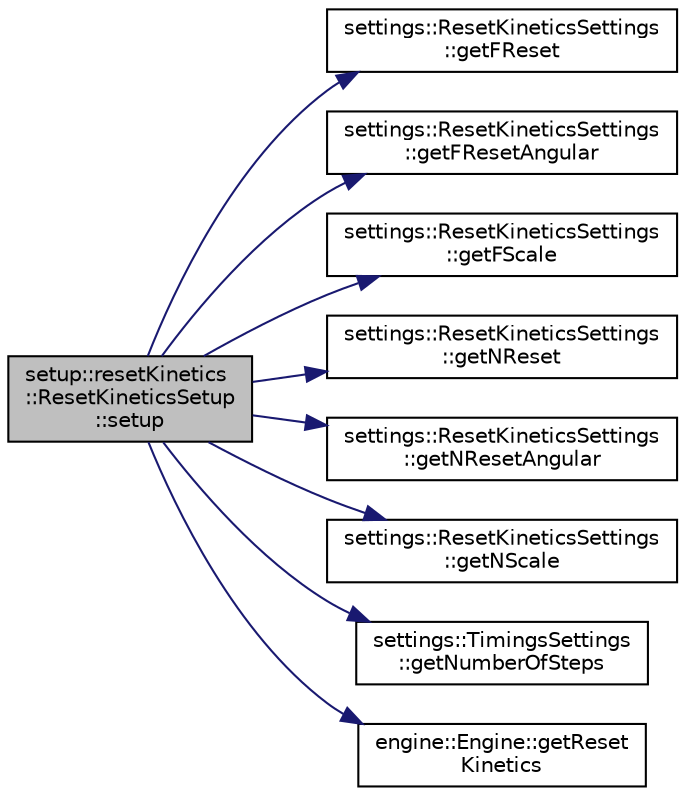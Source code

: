 digraph "setup::resetKinetics::ResetKineticsSetup::setup"
{
 // LATEX_PDF_SIZE
  edge [fontname="Helvetica",fontsize="10",labelfontname="Helvetica",labelfontsize="10"];
  node [fontname="Helvetica",fontsize="10",shape=record];
  rankdir="LR";
  Node1 [label="setup::resetKinetics\l::ResetKineticsSetup\l::setup",height=0.2,width=0.4,color="black", fillcolor="grey75", style="filled", fontcolor="black",tooltip="setup nscale, fscale, nreset, freset"];
  Node1 -> Node2 [color="midnightblue",fontsize="10",style="solid",fontname="Helvetica"];
  Node2 [label="settings::ResetKineticsSettings\l::getFReset",height=0.2,width=0.4,color="black", fillcolor="white", style="filled",URL="$classsettings_1_1ResetKineticsSettings.html#a1ce084bf2ae6ee7119a14af040a18b00",tooltip=" "];
  Node1 -> Node3 [color="midnightblue",fontsize="10",style="solid",fontname="Helvetica"];
  Node3 [label="settings::ResetKineticsSettings\l::getFResetAngular",height=0.2,width=0.4,color="black", fillcolor="white", style="filled",URL="$classsettings_1_1ResetKineticsSettings.html#a70899ccc4e00030fc26d237f0b3edea3",tooltip=" "];
  Node1 -> Node4 [color="midnightblue",fontsize="10",style="solid",fontname="Helvetica"];
  Node4 [label="settings::ResetKineticsSettings\l::getFScale",height=0.2,width=0.4,color="black", fillcolor="white", style="filled",URL="$classsettings_1_1ResetKineticsSettings.html#a6ccbb3731e976a7ef2d97c56139ce3e8",tooltip=" "];
  Node1 -> Node5 [color="midnightblue",fontsize="10",style="solid",fontname="Helvetica"];
  Node5 [label="settings::ResetKineticsSettings\l::getNReset",height=0.2,width=0.4,color="black", fillcolor="white", style="filled",URL="$classsettings_1_1ResetKineticsSettings.html#a57fd9f39997731781c4cbd7ef82ab21b",tooltip=" "];
  Node1 -> Node6 [color="midnightblue",fontsize="10",style="solid",fontname="Helvetica"];
  Node6 [label="settings::ResetKineticsSettings\l::getNResetAngular",height=0.2,width=0.4,color="black", fillcolor="white", style="filled",URL="$classsettings_1_1ResetKineticsSettings.html#a8735fbb782356f97bcb572e65ab92983",tooltip=" "];
  Node1 -> Node7 [color="midnightblue",fontsize="10",style="solid",fontname="Helvetica"];
  Node7 [label="settings::ResetKineticsSettings\l::getNScale",height=0.2,width=0.4,color="black", fillcolor="white", style="filled",URL="$classsettings_1_1ResetKineticsSettings.html#a5d992b418a518dd30f00b169a8a90f26",tooltip=" "];
  Node1 -> Node8 [color="midnightblue",fontsize="10",style="solid",fontname="Helvetica"];
  Node8 [label="settings::TimingsSettings\l::getNumberOfSteps",height=0.2,width=0.4,color="black", fillcolor="white", style="filled",URL="$classsettings_1_1TimingsSettings.html#ad553939603a025212b9570cdef608513",tooltip=" "];
  Node1 -> Node9 [color="midnightblue",fontsize="10",style="solid",fontname="Helvetica"];
  Node9 [label="engine::Engine::getReset\lKinetics",height=0.2,width=0.4,color="black", fillcolor="white", style="filled",URL="$classengine_1_1Engine.html#ad459e1b5fea6260ba993a3fc370acdc4",tooltip=" "];
}
